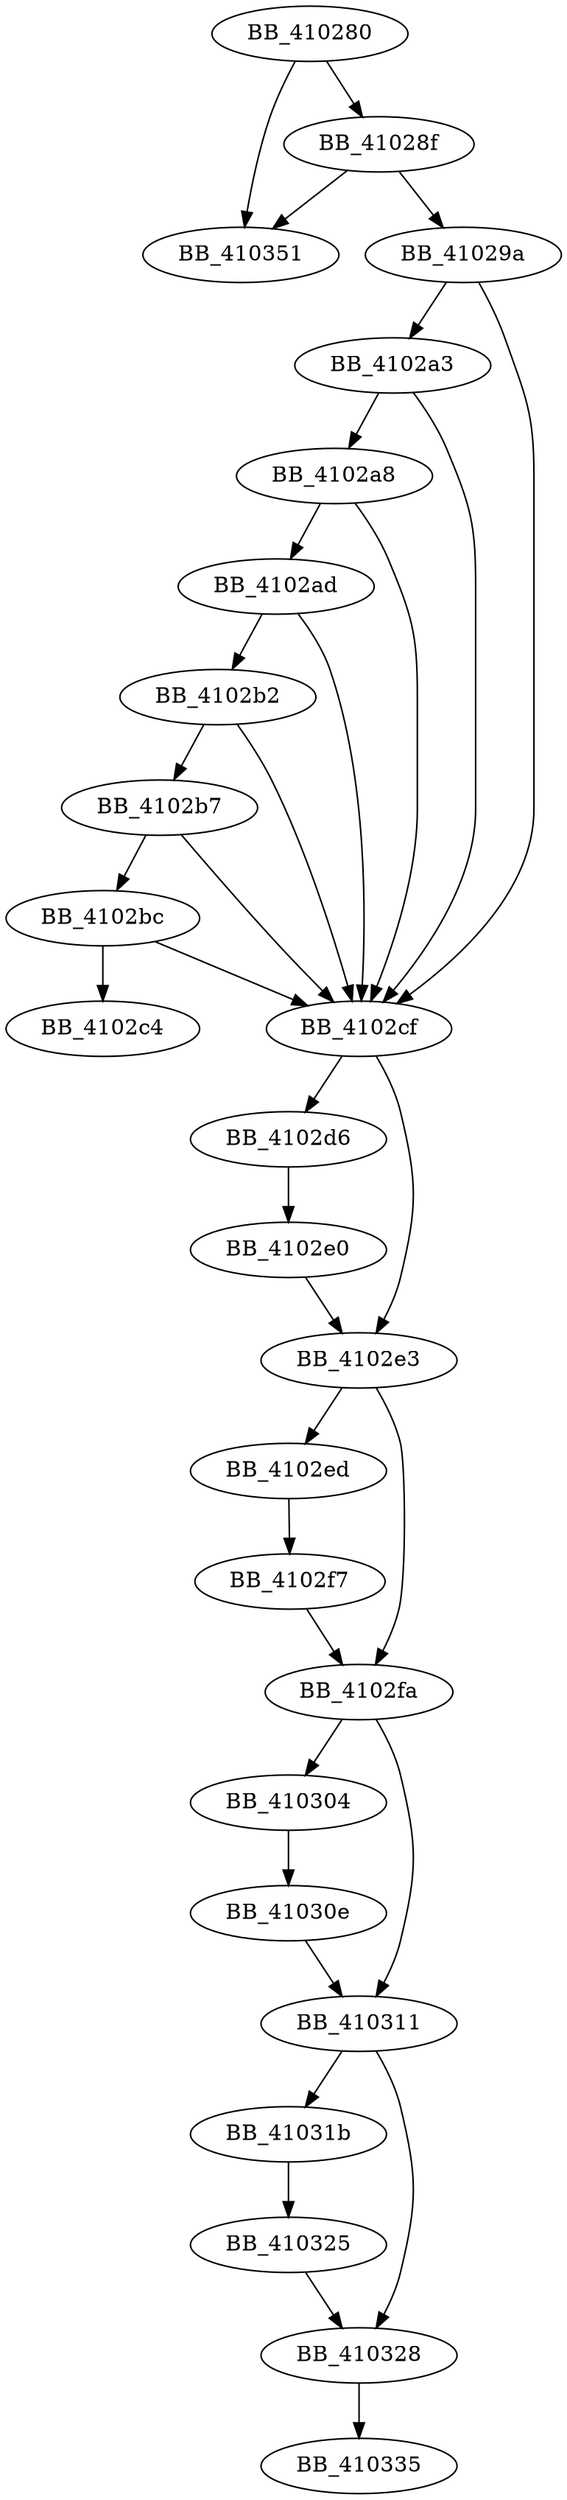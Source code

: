 DiGraph sub_410280{
BB_410280->BB_41028f
BB_410280->BB_410351
BB_41028f->BB_41029a
BB_41028f->BB_410351
BB_41029a->BB_4102a3
BB_41029a->BB_4102cf
BB_4102a3->BB_4102a8
BB_4102a3->BB_4102cf
BB_4102a8->BB_4102ad
BB_4102a8->BB_4102cf
BB_4102ad->BB_4102b2
BB_4102ad->BB_4102cf
BB_4102b2->BB_4102b7
BB_4102b2->BB_4102cf
BB_4102b7->BB_4102bc
BB_4102b7->BB_4102cf
BB_4102bc->BB_4102c4
BB_4102bc->BB_4102cf
BB_4102cf->BB_4102d6
BB_4102cf->BB_4102e3
BB_4102d6->BB_4102e0
BB_4102e0->BB_4102e3
BB_4102e3->BB_4102ed
BB_4102e3->BB_4102fa
BB_4102ed->BB_4102f7
BB_4102f7->BB_4102fa
BB_4102fa->BB_410304
BB_4102fa->BB_410311
BB_410304->BB_41030e
BB_41030e->BB_410311
BB_410311->BB_41031b
BB_410311->BB_410328
BB_41031b->BB_410325
BB_410325->BB_410328
BB_410328->BB_410335
}
